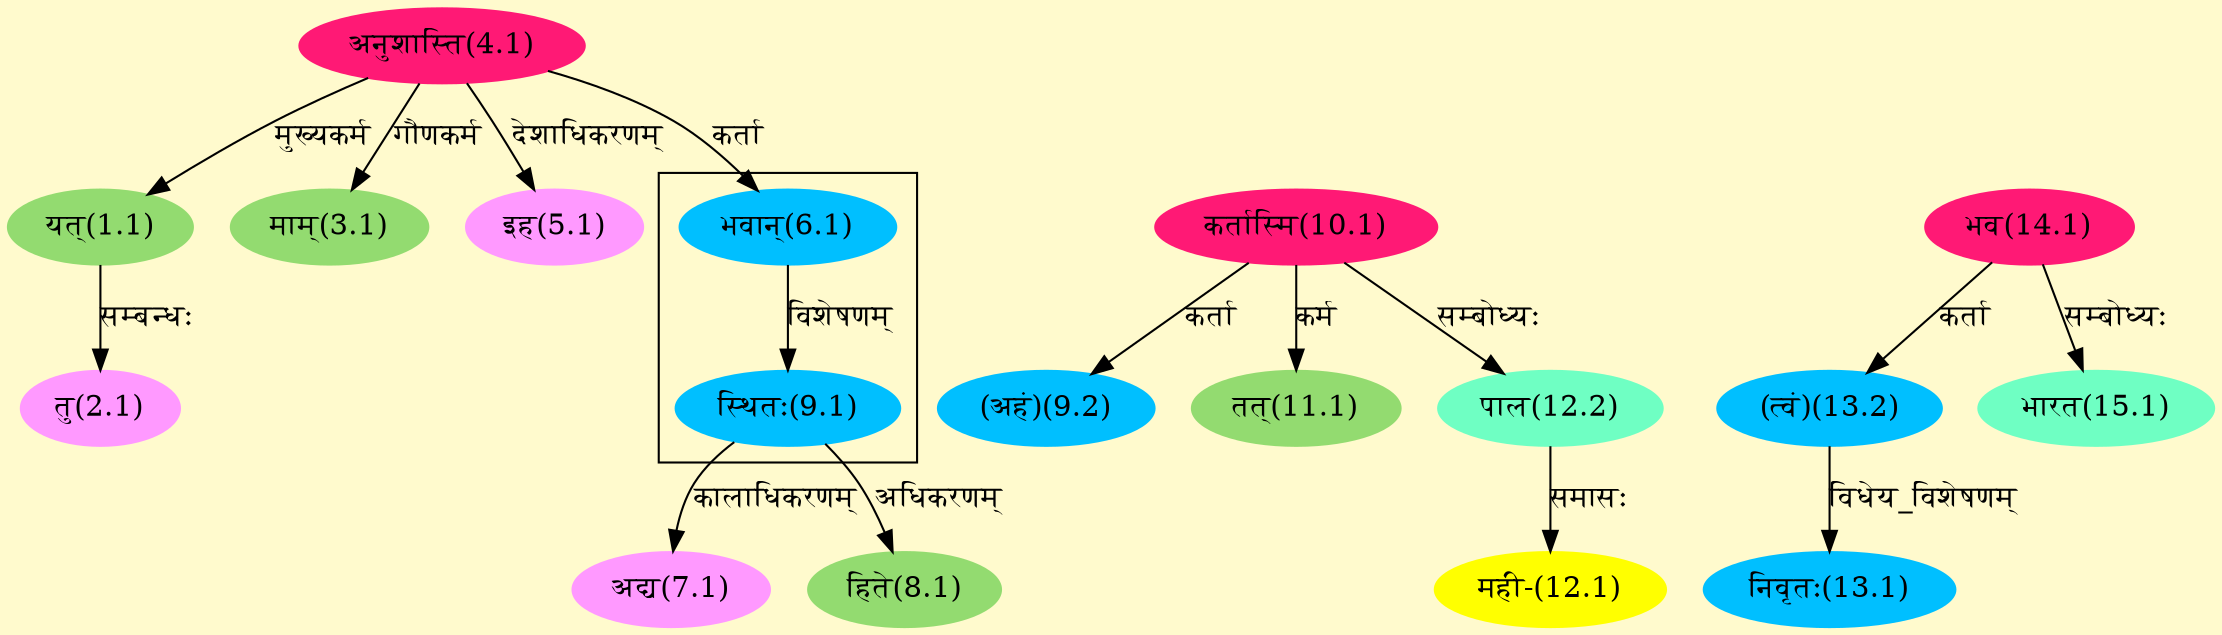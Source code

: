 digraph G{
rankdir=BT;
 compound=true;
 bgcolor="lemonchiffon1";

subgraph cluster_1{
Node9_1 [style=filled, color="#00BFFF" label = "स्थितः(9.1)"]
Node6_1 [style=filled, color="#00BFFF" label = "भवान्(6.1)"]

}
Node1_1 [style=filled, color="#93DB70" label = "यत्(1.1)"]
Node4_1 [style=filled, color="#FF1975" label = "अनुशास्ति(4.1)"]
Node2_1 [style=filled, color="#FF99FF" label = "तु(2.1)"]
Node3_1 [style=filled, color="#93DB70" label = "माम्(3.1)"]
Node6_1 [style=filled, color="#00BFFF" label = "भवान्(6.1)"]
Node [style=filled, color="" label = "()"]
Node5_1 [style=filled, color="#FF99FF" label = "इह(5.1)"]
Node7_1 [style=filled, color="#FF99FF" label = "अद्य(7.1)"]
Node9_1 [style=filled, color="#00BFFF" label = "स्थितः(9.1)"]
Node8_1 [style=filled, color="#93DB70" label = "हिते(8.1)"]
Node9_2 [style=filled, color="#00BFFF" label = "(अहं)(9.2)"]
Node10_1 [style=filled, color="#FF1975" label = "कर्तास्मि(10.1)"]
Node11_1 [style=filled, color="#93DB70" label = "तत्(11.1)"]
Node12_1 [style=filled, color="#FFFF00" label = "मही-(12.1)"]
Node12_2 [style=filled, color="#6FFFC3" label = "पाल(12.2)"]
Node13_1 [style=filled, color="#00BFFF" label = "निवृतः(13.1)"]
Node13_2 [style=filled, color="#00BFFF" label = "(त्वं)(13.2)"]
Node14_1 [style=filled, color="#FF1975" label = "भव(14.1)"]
Node15_1 [style=filled, color="#6FFFC3" label = "भारत(15.1)"]
/* Start of Relations section */

Node1_1 -> Node4_1 [  label="मुख्यकर्म"  dir="back" ]
Node2_1 -> Node1_1 [  label="सम्बन्धः"  dir="back" ]
Node3_1 -> Node4_1 [  label="गौणकर्म"  dir="back" ]
Node5_1 -> Node4_1 [  label="देशाधिकरणम्"  dir="back" ]
Node6_1 -> Node4_1 [  label="कर्ता"  dir="back" ]
Node7_1 -> Node9_1 [  label="कालाधिकरणम्"  dir="back" ]
Node8_1 -> Node9_1 [  label="अधिकरणम्"  dir="back" ]
Node9_1 -> Node6_1 [  label="विशेषणम्"  dir="back" ]
Node9_2 -> Node10_1 [  label="कर्ता"  dir="back" ]
Node11_1 -> Node10_1 [  label="कर्म"  dir="back" ]
Node12_1 -> Node12_2 [  label="समासः"  dir="back" ]
Node12_2 -> Node10_1 [  label="सम्बोध्यः"  dir="back" ]
Node13_1 -> Node13_2 [  label="विधेय_विशेषणम्"  dir="back" ]
Node13_2 -> Node14_1 [  label="कर्ता"  dir="back" ]
Node15_1 -> Node14_1 [  label="सम्बोध्यः"  dir="back" ]
}
